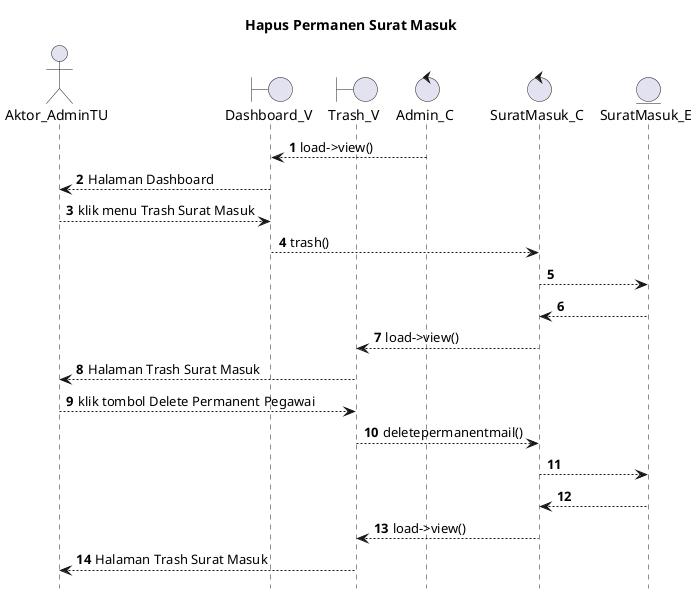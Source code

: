 @startuml

autonumber
hide footbox
title Hapus Permanen Surat Masuk

Actor Aktor_AdminTU
boundary Dashboard_V
boundary Trash_V
control Admin_C
control SuratMasuk_C
Entity SuratMasuk_E

Admin_C --> Dashboard_V: load->view()
Dashboard_V --> Aktor_AdminTU: Halaman Dashboard
Aktor_AdminTU --> Dashboard_V: klik menu Trash Surat Masuk
Dashboard_V --> SuratMasuk_C: trash()
SuratMasuk_C --> SuratMasuk_E:
    
    SuratMasuk_E --> SuratMasuk_C:
    SuratMasuk_C --> Trash_V: load->view()
    Trash_V --> Aktor_AdminTU: Halaman Trash Surat Masuk

Aktor_AdminTU --> Trash_V: klik tombol Delete Permanent Pegawai
Trash_V --> SuratMasuk_C: deletepermanentmail()
SuratMasuk_C --> SuratMasuk_E:
   
    SuratMasuk_E --> SuratMasuk_C:
    SuratMasuk_C --> Trash_V: load->view()
    Trash_V --> Aktor_AdminTU: Halaman Trash Surat Masuk

@enduml